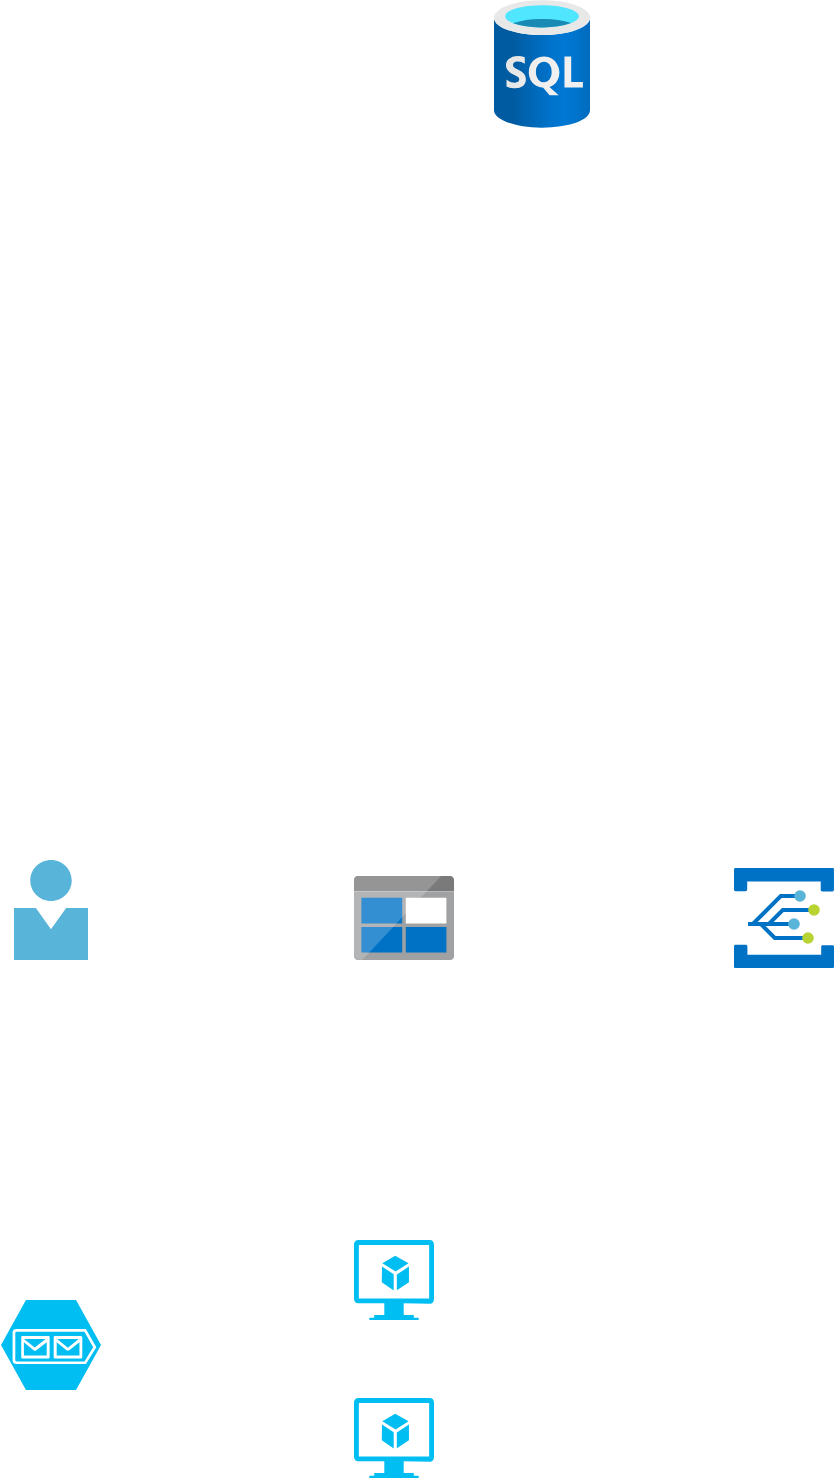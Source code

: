 <mxfile version="14.6.13" type="device"><diagram id="SpjmARQrHkhH8V_6zv_J" name="페이지-1"><mxGraphModel dx="1360" dy="862" grid="1" gridSize="10" guides="1" tooltips="1" connect="1" arrows="1" fold="1" page="1" pageScale="1" pageWidth="827" pageHeight="1169" math="0" shadow="0"><root><mxCell id="0"/><mxCell id="1" parent="0"/><mxCell id="pEHE2zuJWqPdB1hnuCUK-2" value="" style="aspect=fixed;html=1;points=[];align=center;image;fontSize=12;image=img/lib/azure2/databases/SQL_Database.svg;" vertex="1" parent="1"><mxGeometry x="350" y="60" width="48" height="64" as="geometry"/></mxCell><mxCell id="pEHE2zuJWqPdB1hnuCUK-3" value="" style="aspect=fixed;html=1;points=[];align=center;image;fontSize=12;image=img/lib/mscae/BlobBlock.svg;" vertex="1" parent="1"><mxGeometry x="280" y="498" width="50" height="42" as="geometry"/></mxCell><mxCell id="pEHE2zuJWqPdB1hnuCUK-4" value="" style="aspect=fixed;html=1;points=[];align=center;image;fontSize=12;image=img/lib/mscae/Event_Grid.svg;" vertex="1" parent="1"><mxGeometry x="470" y="494" width="50" height="50" as="geometry"/></mxCell><mxCell id="pEHE2zuJWqPdB1hnuCUK-7" value="" style="verticalLabelPosition=bottom;html=1;verticalAlign=top;align=center;strokeColor=none;fillColor=#00BEF2;shape=mxgraph.azure.storage_queue;" vertex="1" parent="1"><mxGeometry x="103.5" y="710" width="50" height="45" as="geometry"/></mxCell><mxCell id="pEHE2zuJWqPdB1hnuCUK-10" value="" style="aspect=fixed;html=1;points=[];align=center;image;fontSize=12;image=img/lib/mscae/Person.svg;" vertex="1" parent="1"><mxGeometry x="110" y="490" width="37" height="50" as="geometry"/></mxCell><mxCell id="pEHE2zuJWqPdB1hnuCUK-11" value="" style="verticalLabelPosition=bottom;html=1;verticalAlign=top;align=center;strokeColor=none;fillColor=#00BEF2;shape=mxgraph.azure.virtual_machine_feature;pointerEvents=1;" vertex="1" parent="1"><mxGeometry x="280" y="680" width="40" height="40" as="geometry"/></mxCell><mxCell id="pEHE2zuJWqPdB1hnuCUK-14" value="" style="verticalLabelPosition=bottom;html=1;verticalAlign=top;align=center;strokeColor=none;fillColor=#00BEF2;shape=mxgraph.azure.virtual_machine_feature;pointerEvents=1;" vertex="1" parent="1"><mxGeometry x="280" y="759" width="40" height="40" as="geometry"/></mxCell></root></mxGraphModel></diagram></mxfile>